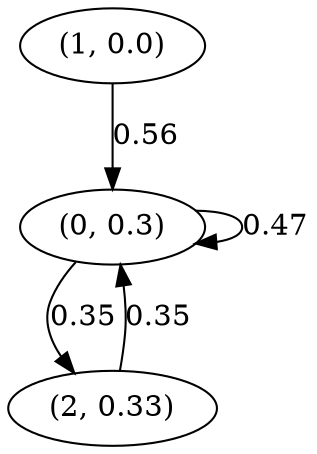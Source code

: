 digraph {
    0 [ label = "(0, 0.3)" ]
    1 [ label = "(1, 0.0)" ]
    2 [ label = "(2, 0.33)" ]
    0 -> 0 [ label = "0.47" ]
    1 -> 0 [ label = "0.56" ]
    2 -> 0 [ label = "0.35" ]
    0 -> 2 [ label = "0.35" ]
}

